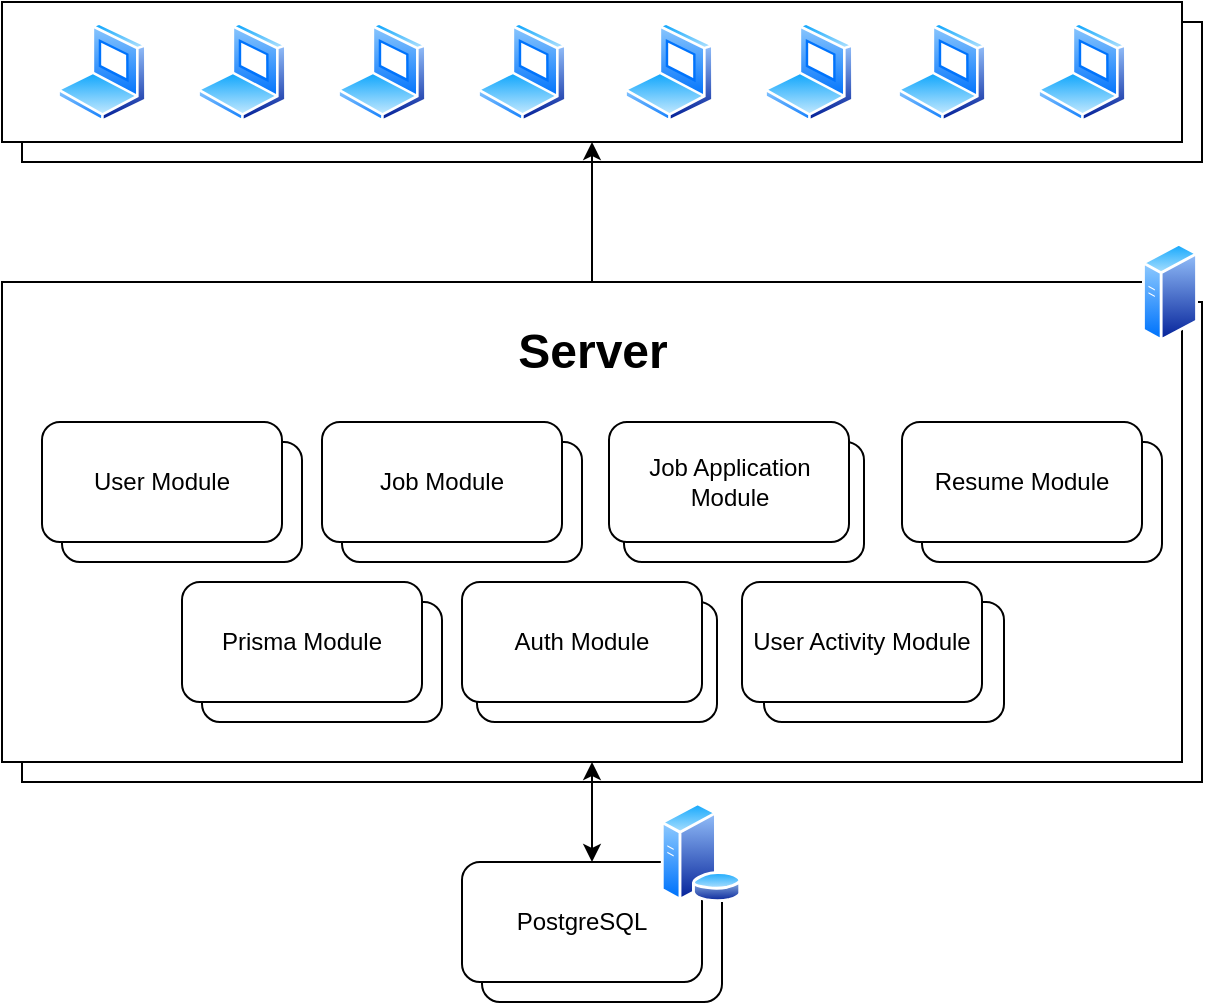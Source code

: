 <mxfile version="23.1.2" type="device">
  <diagram name="Page-1" id="6xrUKxs_sgL6jlEQn35u">
    <mxGraphModel dx="1002" dy="1876" grid="1" gridSize="10" guides="1" tooltips="1" connect="1" arrows="1" fold="1" page="1" pageScale="1" pageWidth="827" pageHeight="1169" math="0" shadow="0">
      <root>
        <mxCell id="0" />
        <mxCell id="1" parent="0" />
        <mxCell id="KW4L6DDGJd8cQO-Oj2U_-35" value="" style="rounded=0;whiteSpace=wrap;html=1;" vertex="1" parent="1">
          <mxGeometry x="120" width="590" height="70" as="geometry" />
        </mxCell>
        <mxCell id="KW4L6DDGJd8cQO-Oj2U_-34" value="" style="rounded=0;whiteSpace=wrap;html=1;" vertex="1" parent="1">
          <mxGeometry x="120" y="140" width="590" height="240" as="geometry" />
        </mxCell>
        <mxCell id="KW4L6DDGJd8cQO-Oj2U_-2" value="" style="rounded=0;whiteSpace=wrap;html=1;" vertex="1" parent="1">
          <mxGeometry x="110" y="130" width="590" height="240" as="geometry" />
        </mxCell>
        <mxCell id="KW4L6DDGJd8cQO-Oj2U_-18" value="" style="rounded=1;whiteSpace=wrap;html=1;" vertex="1" parent="1">
          <mxGeometry x="491" y="290" width="120" height="60" as="geometry" />
        </mxCell>
        <mxCell id="KW4L6DDGJd8cQO-Oj2U_-17" value="" style="rounded=1;whiteSpace=wrap;html=1;" vertex="1" parent="1">
          <mxGeometry x="347.5" y="290" width="120" height="60" as="geometry" />
        </mxCell>
        <mxCell id="KW4L6DDGJd8cQO-Oj2U_-16" value="" style="rounded=1;whiteSpace=wrap;html=1;" vertex="1" parent="1">
          <mxGeometry x="210" y="290" width="120" height="60" as="geometry" />
        </mxCell>
        <mxCell id="KW4L6DDGJd8cQO-Oj2U_-15" value="" style="rounded=1;whiteSpace=wrap;html=1;" vertex="1" parent="1">
          <mxGeometry x="570" y="210" width="120" height="60" as="geometry" />
        </mxCell>
        <mxCell id="KW4L6DDGJd8cQO-Oj2U_-14" value="" style="rounded=1;whiteSpace=wrap;html=1;" vertex="1" parent="1">
          <mxGeometry x="421" y="210" width="120" height="60" as="geometry" />
        </mxCell>
        <mxCell id="KW4L6DDGJd8cQO-Oj2U_-12" value="" style="rounded=1;whiteSpace=wrap;html=1;" vertex="1" parent="1">
          <mxGeometry x="140" y="210" width="120" height="60" as="geometry" />
        </mxCell>
        <mxCell id="KW4L6DDGJd8cQO-Oj2U_-13" value="" style="rounded=1;whiteSpace=wrap;html=1;" vertex="1" parent="1">
          <mxGeometry x="280" y="210" width="120" height="60" as="geometry" />
        </mxCell>
        <mxCell id="KW4L6DDGJd8cQO-Oj2U_-1" value="User Module" style="rounded=1;whiteSpace=wrap;html=1;" vertex="1" parent="1">
          <mxGeometry x="130" y="200" width="120" height="60" as="geometry" />
        </mxCell>
        <mxCell id="KW4L6DDGJd8cQO-Oj2U_-3" value="Job Module" style="rounded=1;whiteSpace=wrap;html=1;" vertex="1" parent="1">
          <mxGeometry x="270" y="200" width="120" height="60" as="geometry" />
        </mxCell>
        <mxCell id="KW4L6DDGJd8cQO-Oj2U_-4" value="Job Application Module" style="rounded=1;whiteSpace=wrap;html=1;" vertex="1" parent="1">
          <mxGeometry x="413.5" y="200" width="120" height="60" as="geometry" />
        </mxCell>
        <mxCell id="KW4L6DDGJd8cQO-Oj2U_-5" value="Prisma Module" style="rounded=1;whiteSpace=wrap;html=1;" vertex="1" parent="1">
          <mxGeometry x="200" y="280" width="120" height="60" as="geometry" />
        </mxCell>
        <mxCell id="KW4L6DDGJd8cQO-Oj2U_-6" value="Auth Module" style="rounded=1;whiteSpace=wrap;html=1;" vertex="1" parent="1">
          <mxGeometry x="340" y="280" width="120" height="60" as="geometry" />
        </mxCell>
        <mxCell id="KW4L6DDGJd8cQO-Oj2U_-7" value="User Activity Module" style="rounded=1;whiteSpace=wrap;html=1;" vertex="1" parent="1">
          <mxGeometry x="480" y="280" width="120" height="60" as="geometry" />
        </mxCell>
        <mxCell id="KW4L6DDGJd8cQO-Oj2U_-8" value="Resume Module" style="rounded=1;whiteSpace=wrap;html=1;" vertex="1" parent="1">
          <mxGeometry x="560" y="200" width="120" height="60" as="geometry" />
        </mxCell>
        <mxCell id="KW4L6DDGJd8cQO-Oj2U_-9" value="" style="rounded=0;whiteSpace=wrap;html=1;" vertex="1" parent="1">
          <mxGeometry x="110" y="-10" width="590" height="70" as="geometry" />
        </mxCell>
        <mxCell id="KW4L6DDGJd8cQO-Oj2U_-10" value="" style="endArrow=classic;html=1;rounded=0;entryX=0.5;entryY=1;entryDx=0;entryDy=0;exitX=0.5;exitY=0;exitDx=0;exitDy=0;" edge="1" parent="1" source="KW4L6DDGJd8cQO-Oj2U_-2" target="KW4L6DDGJd8cQO-Oj2U_-9">
          <mxGeometry width="50" height="50" relative="1" as="geometry">
            <mxPoint x="370" y="250" as="sourcePoint" />
            <mxPoint x="420" y="200" as="targetPoint" />
          </mxGeometry>
        </mxCell>
        <mxCell id="KW4L6DDGJd8cQO-Oj2U_-11" value="&lt;b&gt;&lt;font style=&quot;font-size: 24px;&quot;&gt;Server&lt;/font&gt;&lt;/b&gt;" style="text;html=1;strokeColor=none;fillColor=none;align=center;verticalAlign=middle;whiteSpace=wrap;rounded=0;" vertex="1" parent="1">
          <mxGeometry x="342.5" y="150" width="125" height="30" as="geometry" />
        </mxCell>
        <mxCell id="KW4L6DDGJd8cQO-Oj2U_-19" value="" style="image;aspect=fixed;perimeter=ellipsePerimeter;html=1;align=center;shadow=0;dashed=0;spacingTop=3;image=img/lib/active_directory/laptop_client.svg;" vertex="1" parent="1">
          <mxGeometry x="137.5" width="45" height="50" as="geometry" />
        </mxCell>
        <mxCell id="KW4L6DDGJd8cQO-Oj2U_-20" value="" style="image;aspect=fixed;perimeter=ellipsePerimeter;html=1;align=center;shadow=0;dashed=0;spacingTop=3;image=img/lib/active_directory/laptop_client.svg;" vertex="1" parent="1">
          <mxGeometry x="207.5" width="45" height="50" as="geometry" />
        </mxCell>
        <mxCell id="KW4L6DDGJd8cQO-Oj2U_-21" value="" style="image;aspect=fixed;perimeter=ellipsePerimeter;html=1;align=center;shadow=0;dashed=0;spacingTop=3;image=img/lib/active_directory/laptop_client.svg;" vertex="1" parent="1">
          <mxGeometry x="277.5" width="45" height="50" as="geometry" />
        </mxCell>
        <mxCell id="KW4L6DDGJd8cQO-Oj2U_-22" value="" style="image;aspect=fixed;perimeter=ellipsePerimeter;html=1;align=center;shadow=0;dashed=0;spacingTop=3;image=img/lib/active_directory/laptop_client.svg;" vertex="1" parent="1">
          <mxGeometry x="347.5" width="45" height="50" as="geometry" />
        </mxCell>
        <mxCell id="KW4L6DDGJd8cQO-Oj2U_-23" value="" style="image;aspect=fixed;perimeter=ellipsePerimeter;html=1;align=center;shadow=0;dashed=0;spacingTop=3;image=img/lib/active_directory/laptop_client.svg;" vertex="1" parent="1">
          <mxGeometry x="421" width="45" height="50" as="geometry" />
        </mxCell>
        <mxCell id="KW4L6DDGJd8cQO-Oj2U_-24" value="" style="image;aspect=fixed;perimeter=ellipsePerimeter;html=1;align=center;shadow=0;dashed=0;spacingTop=3;image=img/lib/active_directory/laptop_client.svg;" vertex="1" parent="1">
          <mxGeometry x="491" width="45" height="50" as="geometry" />
        </mxCell>
        <mxCell id="KW4L6DDGJd8cQO-Oj2U_-25" value="" style="image;aspect=fixed;perimeter=ellipsePerimeter;html=1;align=center;shadow=0;dashed=0;spacingTop=3;image=img/lib/active_directory/laptop_client.svg;" vertex="1" parent="1">
          <mxGeometry x="557.5" width="45" height="50" as="geometry" />
        </mxCell>
        <mxCell id="KW4L6DDGJd8cQO-Oj2U_-26" value="" style="image;aspect=fixed;perimeter=ellipsePerimeter;html=1;align=center;shadow=0;dashed=0;spacingTop=3;image=img/lib/active_directory/laptop_client.svg;" vertex="1" parent="1">
          <mxGeometry x="627.5" width="45" height="50" as="geometry" />
        </mxCell>
        <mxCell id="KW4L6DDGJd8cQO-Oj2U_-28" value="" style="image;aspect=fixed;perimeter=ellipsePerimeter;html=1;align=center;shadow=0;dashed=0;spacingTop=3;image=img/lib/active_directory/generic_server.svg;" vertex="1" parent="1">
          <mxGeometry x="680" y="110" width="28.0" height="50" as="geometry" />
        </mxCell>
        <mxCell id="KW4L6DDGJd8cQO-Oj2U_-29" value="" style="endArrow=classic;startArrow=classic;html=1;rounded=0;entryX=0.5;entryY=1;entryDx=0;entryDy=0;" edge="1" parent="1" target="KW4L6DDGJd8cQO-Oj2U_-2">
          <mxGeometry width="50" height="50" relative="1" as="geometry">
            <mxPoint x="405" y="420" as="sourcePoint" />
            <mxPoint x="414" y="400" as="targetPoint" />
          </mxGeometry>
        </mxCell>
        <mxCell id="KW4L6DDGJd8cQO-Oj2U_-30" value="" style="rounded=1;whiteSpace=wrap;html=1;" vertex="1" parent="1">
          <mxGeometry x="350" y="430" width="120" height="60" as="geometry" />
        </mxCell>
        <mxCell id="KW4L6DDGJd8cQO-Oj2U_-31" value="PostgreSQL" style="rounded=1;whiteSpace=wrap;html=1;" vertex="1" parent="1">
          <mxGeometry x="340" y="420" width="120" height="60" as="geometry" />
        </mxCell>
        <mxCell id="KW4L6DDGJd8cQO-Oj2U_-32" value="" style="image;aspect=fixed;perimeter=ellipsePerimeter;html=1;align=center;shadow=0;dashed=0;spacingTop=3;image=img/lib/active_directory/database_server.svg;" vertex="1" parent="1">
          <mxGeometry x="439" y="390" width="41" height="50" as="geometry" />
        </mxCell>
      </root>
    </mxGraphModel>
  </diagram>
</mxfile>
